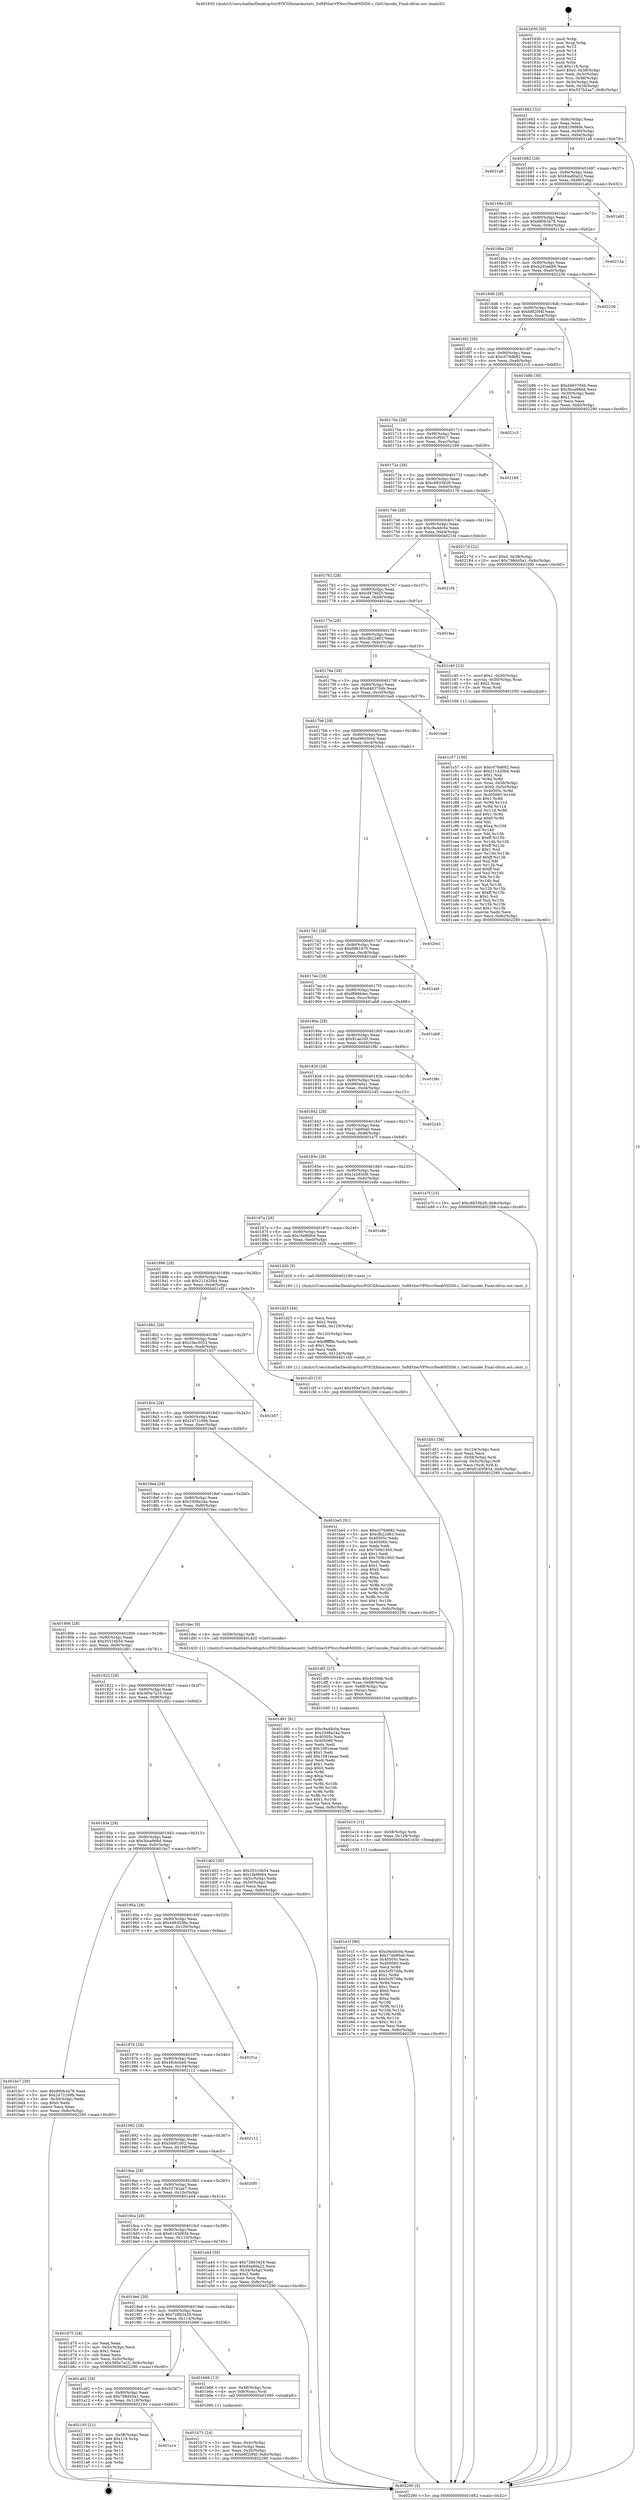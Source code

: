 digraph "0x401630" {
  label = "0x401630 (/mnt/c/Users/mathe/Desktop/tcc/POCII/binaries/extr_SoftEtherVPNsrcNeo6NDIS6.c_GetUnicode_Final-ollvm.out::main(0))"
  labelloc = "t"
  node[shape=record]

  Entry [label="",width=0.3,height=0.3,shape=circle,fillcolor=black,style=filled]
  "0x401662" [label="{
     0x401662 [32]\l
     | [instrs]\l
     &nbsp;&nbsp;0x401662 \<+6\>: mov -0x8c(%rbp),%eax\l
     &nbsp;&nbsp;0x401668 \<+2\>: mov %eax,%ecx\l
     &nbsp;&nbsp;0x40166a \<+6\>: sub $0x81099bfe,%ecx\l
     &nbsp;&nbsp;0x401670 \<+6\>: mov %eax,-0x90(%rbp)\l
     &nbsp;&nbsp;0x401676 \<+6\>: mov %ecx,-0x94(%rbp)\l
     &nbsp;&nbsp;0x40167c \<+6\>: je 00000000004021a8 \<main+0xb78\>\l
  }"]
  "0x4021a8" [label="{
     0x4021a8\l
  }", style=dashed]
  "0x401682" [label="{
     0x401682 [28]\l
     | [instrs]\l
     &nbsp;&nbsp;0x401682 \<+5\>: jmp 0000000000401687 \<main+0x57\>\l
     &nbsp;&nbsp;0x401687 \<+6\>: mov -0x90(%rbp),%eax\l
     &nbsp;&nbsp;0x40168d \<+5\>: sub $0x84a80a22,%eax\l
     &nbsp;&nbsp;0x401692 \<+6\>: mov %eax,-0x98(%rbp)\l
     &nbsp;&nbsp;0x401698 \<+6\>: je 0000000000401a62 \<main+0x432\>\l
  }"]
  Exit [label="",width=0.3,height=0.3,shape=circle,fillcolor=black,style=filled,peripheries=2]
  "0x401a62" [label="{
     0x401a62\l
  }", style=dashed]
  "0x40169e" [label="{
     0x40169e [28]\l
     | [instrs]\l
     &nbsp;&nbsp;0x40169e \<+5\>: jmp 00000000004016a3 \<main+0x73\>\l
     &nbsp;&nbsp;0x4016a3 \<+6\>: mov -0x90(%rbp),%eax\l
     &nbsp;&nbsp;0x4016a9 \<+5\>: sub $0x880b3a78,%eax\l
     &nbsp;&nbsp;0x4016ae \<+6\>: mov %eax,-0x9c(%rbp)\l
     &nbsp;&nbsp;0x4016b4 \<+6\>: je 000000000040215a \<main+0xb2a\>\l
  }"]
  "0x401a1e" [label="{
     0x401a1e\l
  }", style=dashed]
  "0x40215a" [label="{
     0x40215a\l
  }", style=dashed]
  "0x4016ba" [label="{
     0x4016ba [28]\l
     | [instrs]\l
     &nbsp;&nbsp;0x4016ba \<+5\>: jmp 00000000004016bf \<main+0x8f\>\l
     &nbsp;&nbsp;0x4016bf \<+6\>: mov -0x90(%rbp),%eax\l
     &nbsp;&nbsp;0x4016c5 \<+5\>: sub $0xb2d3ab89,%eax\l
     &nbsp;&nbsp;0x4016ca \<+6\>: mov %eax,-0xa0(%rbp)\l
     &nbsp;&nbsp;0x4016d0 \<+6\>: je 0000000000402236 \<main+0xc06\>\l
  }"]
  "0x402193" [label="{
     0x402193 [21]\l
     | [instrs]\l
     &nbsp;&nbsp;0x402193 \<+3\>: mov -0x38(%rbp),%eax\l
     &nbsp;&nbsp;0x402196 \<+7\>: add $0x118,%rsp\l
     &nbsp;&nbsp;0x40219d \<+1\>: pop %rbx\l
     &nbsp;&nbsp;0x40219e \<+2\>: pop %r12\l
     &nbsp;&nbsp;0x4021a0 \<+2\>: pop %r13\l
     &nbsp;&nbsp;0x4021a2 \<+2\>: pop %r14\l
     &nbsp;&nbsp;0x4021a4 \<+2\>: pop %r15\l
     &nbsp;&nbsp;0x4021a6 \<+1\>: pop %rbp\l
     &nbsp;&nbsp;0x4021a7 \<+1\>: ret\l
  }"]
  "0x402236" [label="{
     0x402236\l
  }", style=dashed]
  "0x4016d6" [label="{
     0x4016d6 [28]\l
     | [instrs]\l
     &nbsp;&nbsp;0x4016d6 \<+5\>: jmp 00000000004016db \<main+0xab\>\l
     &nbsp;&nbsp;0x4016db \<+6\>: mov -0x90(%rbp),%eax\l
     &nbsp;&nbsp;0x4016e1 \<+5\>: sub $0xb8f20f4f,%eax\l
     &nbsp;&nbsp;0x4016e6 \<+6\>: mov %eax,-0xa4(%rbp)\l
     &nbsp;&nbsp;0x4016ec \<+6\>: je 0000000000401b8b \<main+0x55b\>\l
  }"]
  "0x401e1f" [label="{
     0x401e1f [96]\l
     | [instrs]\l
     &nbsp;&nbsp;0x401e1f \<+5\>: mov $0xc9a4dc0a,%eax\l
     &nbsp;&nbsp;0x401e24 \<+5\>: mov $0x17eb95a0,%esi\l
     &nbsp;&nbsp;0x401e29 \<+7\>: mov 0x40505c,%ecx\l
     &nbsp;&nbsp;0x401e30 \<+7\>: mov 0x405060,%edx\l
     &nbsp;&nbsp;0x401e37 \<+3\>: mov %ecx,%r8d\l
     &nbsp;&nbsp;0x401e3a \<+7\>: add $0x5cf57d9a,%r8d\l
     &nbsp;&nbsp;0x401e41 \<+4\>: sub $0x1,%r8d\l
     &nbsp;&nbsp;0x401e45 \<+7\>: sub $0x5cf57d9a,%r8d\l
     &nbsp;&nbsp;0x401e4c \<+4\>: imul %r8d,%ecx\l
     &nbsp;&nbsp;0x401e50 \<+3\>: and $0x1,%ecx\l
     &nbsp;&nbsp;0x401e53 \<+3\>: cmp $0x0,%ecx\l
     &nbsp;&nbsp;0x401e56 \<+4\>: sete %r9b\l
     &nbsp;&nbsp;0x401e5a \<+3\>: cmp $0xa,%edx\l
     &nbsp;&nbsp;0x401e5d \<+4\>: setl %r10b\l
     &nbsp;&nbsp;0x401e61 \<+3\>: mov %r9b,%r11b\l
     &nbsp;&nbsp;0x401e64 \<+3\>: and %r10b,%r11b\l
     &nbsp;&nbsp;0x401e67 \<+3\>: xor %r10b,%r9b\l
     &nbsp;&nbsp;0x401e6a \<+3\>: or %r9b,%r11b\l
     &nbsp;&nbsp;0x401e6d \<+4\>: test $0x1,%r11b\l
     &nbsp;&nbsp;0x401e71 \<+3\>: cmovne %esi,%eax\l
     &nbsp;&nbsp;0x401e74 \<+6\>: mov %eax,-0x8c(%rbp)\l
     &nbsp;&nbsp;0x401e7a \<+5\>: jmp 0000000000402290 \<main+0xc60\>\l
  }"]
  "0x401b8b" [label="{
     0x401b8b [30]\l
     | [instrs]\l
     &nbsp;&nbsp;0x401b8b \<+5\>: mov $0xd463704b,%eax\l
     &nbsp;&nbsp;0x401b90 \<+5\>: mov $0x3bca866d,%ecx\l
     &nbsp;&nbsp;0x401b95 \<+3\>: mov -0x30(%rbp),%edx\l
     &nbsp;&nbsp;0x401b98 \<+3\>: cmp $0x1,%edx\l
     &nbsp;&nbsp;0x401b9b \<+3\>: cmovl %ecx,%eax\l
     &nbsp;&nbsp;0x401b9e \<+6\>: mov %eax,-0x8c(%rbp)\l
     &nbsp;&nbsp;0x401ba4 \<+5\>: jmp 0000000000402290 \<main+0xc60\>\l
  }"]
  "0x4016f2" [label="{
     0x4016f2 [28]\l
     | [instrs]\l
     &nbsp;&nbsp;0x4016f2 \<+5\>: jmp 00000000004016f7 \<main+0xc7\>\l
     &nbsp;&nbsp;0x4016f7 \<+6\>: mov -0x90(%rbp),%eax\l
     &nbsp;&nbsp;0x4016fd \<+5\>: sub $0xc076d682,%eax\l
     &nbsp;&nbsp;0x401702 \<+6\>: mov %eax,-0xa8(%rbp)\l
     &nbsp;&nbsp;0x401708 \<+6\>: je 00000000004021c3 \<main+0xb93\>\l
  }"]
  "0x401e10" [label="{
     0x401e10 [15]\l
     | [instrs]\l
     &nbsp;&nbsp;0x401e10 \<+4\>: mov -0x58(%rbp),%rdi\l
     &nbsp;&nbsp;0x401e14 \<+6\>: mov %eax,-0x128(%rbp)\l
     &nbsp;&nbsp;0x401e1a \<+5\>: call 0000000000401030 \<free@plt\>\l
     | [calls]\l
     &nbsp;&nbsp;0x401030 \{1\} (unknown)\l
  }"]
  "0x4021c3" [label="{
     0x4021c3\l
  }", style=dashed]
  "0x40170e" [label="{
     0x40170e [28]\l
     | [instrs]\l
     &nbsp;&nbsp;0x40170e \<+5\>: jmp 0000000000401713 \<main+0xe3\>\l
     &nbsp;&nbsp;0x401713 \<+6\>: mov -0x90(%rbp),%eax\l
     &nbsp;&nbsp;0x401719 \<+5\>: sub $0xc5cf5917,%eax\l
     &nbsp;&nbsp;0x40171e \<+6\>: mov %eax,-0xac(%rbp)\l
     &nbsp;&nbsp;0x401724 \<+6\>: je 0000000000402169 \<main+0xb39\>\l
  }"]
  "0x401df5" [label="{
     0x401df5 [27]\l
     | [instrs]\l
     &nbsp;&nbsp;0x401df5 \<+10\>: movabs $0x4030d6,%rdi\l
     &nbsp;&nbsp;0x401dff \<+4\>: mov %rax,-0x68(%rbp)\l
     &nbsp;&nbsp;0x401e03 \<+4\>: mov -0x68(%rbp),%rax\l
     &nbsp;&nbsp;0x401e07 \<+2\>: mov (%rax),%esi\l
     &nbsp;&nbsp;0x401e09 \<+2\>: mov $0x0,%al\l
     &nbsp;&nbsp;0x401e0b \<+5\>: call 0000000000401040 \<printf@plt\>\l
     | [calls]\l
     &nbsp;&nbsp;0x401040 \{1\} (unknown)\l
  }"]
  "0x402169" [label="{
     0x402169\l
  }", style=dashed]
  "0x40172a" [label="{
     0x40172a [28]\l
     | [instrs]\l
     &nbsp;&nbsp;0x40172a \<+5\>: jmp 000000000040172f \<main+0xff\>\l
     &nbsp;&nbsp;0x40172f \<+6\>: mov -0x90(%rbp),%eax\l
     &nbsp;&nbsp;0x401735 \<+5\>: sub $0xc6833b29,%eax\l
     &nbsp;&nbsp;0x40173a \<+6\>: mov %eax,-0xb0(%rbp)\l
     &nbsp;&nbsp;0x401740 \<+6\>: je 000000000040217d \<main+0xb4d\>\l
  }"]
  "0x401d51" [label="{
     0x401d51 [36]\l
     | [instrs]\l
     &nbsp;&nbsp;0x401d51 \<+6\>: mov -0x124(%rbp),%ecx\l
     &nbsp;&nbsp;0x401d57 \<+3\>: imul %eax,%ecx\l
     &nbsp;&nbsp;0x401d5a \<+4\>: mov -0x58(%rbp),%rdi\l
     &nbsp;&nbsp;0x401d5e \<+4\>: movslq -0x5c(%rbp),%r8\l
     &nbsp;&nbsp;0x401d62 \<+4\>: mov %ecx,(%rdi,%r8,4)\l
     &nbsp;&nbsp;0x401d66 \<+10\>: movl $0x61d30834,-0x8c(%rbp)\l
     &nbsp;&nbsp;0x401d70 \<+5\>: jmp 0000000000402290 \<main+0xc60\>\l
  }"]
  "0x40217d" [label="{
     0x40217d [22]\l
     | [instrs]\l
     &nbsp;&nbsp;0x40217d \<+7\>: movl $0x0,-0x38(%rbp)\l
     &nbsp;&nbsp;0x402184 \<+10\>: movl $0x798d45a1,-0x8c(%rbp)\l
     &nbsp;&nbsp;0x40218e \<+5\>: jmp 0000000000402290 \<main+0xc60\>\l
  }"]
  "0x401746" [label="{
     0x401746 [28]\l
     | [instrs]\l
     &nbsp;&nbsp;0x401746 \<+5\>: jmp 000000000040174b \<main+0x11b\>\l
     &nbsp;&nbsp;0x40174b \<+6\>: mov -0x90(%rbp),%eax\l
     &nbsp;&nbsp;0x401751 \<+5\>: sub $0xc9a4dc0a,%eax\l
     &nbsp;&nbsp;0x401756 \<+6\>: mov %eax,-0xb4(%rbp)\l
     &nbsp;&nbsp;0x40175c \<+6\>: je 00000000004021f4 \<main+0xbc4\>\l
  }"]
  "0x401d25" [label="{
     0x401d25 [44]\l
     | [instrs]\l
     &nbsp;&nbsp;0x401d25 \<+2\>: xor %ecx,%ecx\l
     &nbsp;&nbsp;0x401d27 \<+5\>: mov $0x2,%edx\l
     &nbsp;&nbsp;0x401d2c \<+6\>: mov %edx,-0x120(%rbp)\l
     &nbsp;&nbsp;0x401d32 \<+1\>: cltd\l
     &nbsp;&nbsp;0x401d33 \<+6\>: mov -0x120(%rbp),%esi\l
     &nbsp;&nbsp;0x401d39 \<+2\>: idiv %esi\l
     &nbsp;&nbsp;0x401d3b \<+6\>: imul $0xfffffffe,%edx,%edx\l
     &nbsp;&nbsp;0x401d41 \<+3\>: sub $0x1,%ecx\l
     &nbsp;&nbsp;0x401d44 \<+2\>: sub %ecx,%edx\l
     &nbsp;&nbsp;0x401d46 \<+6\>: mov %edx,-0x124(%rbp)\l
     &nbsp;&nbsp;0x401d4c \<+5\>: call 0000000000401160 \<next_i\>\l
     | [calls]\l
     &nbsp;&nbsp;0x401160 \{1\} (/mnt/c/Users/mathe/Desktop/tcc/POCII/binaries/extr_SoftEtherVPNsrcNeo6NDIS6.c_GetUnicode_Final-ollvm.out::next_i)\l
  }"]
  "0x4021f4" [label="{
     0x4021f4\l
  }", style=dashed]
  "0x401762" [label="{
     0x401762 [28]\l
     | [instrs]\l
     &nbsp;&nbsp;0x401762 \<+5\>: jmp 0000000000401767 \<main+0x137\>\l
     &nbsp;&nbsp;0x401767 \<+6\>: mov -0x90(%rbp),%eax\l
     &nbsp;&nbsp;0x40176d \<+5\>: sub $0xcf479d25,%eax\l
     &nbsp;&nbsp;0x401772 \<+6\>: mov %eax,-0xb8(%rbp)\l
     &nbsp;&nbsp;0x401778 \<+6\>: je 0000000000401faa \<main+0x97a\>\l
  }"]
  "0x401c57" [label="{
     0x401c57 [156]\l
     | [instrs]\l
     &nbsp;&nbsp;0x401c57 \<+5\>: mov $0xc076d682,%ecx\l
     &nbsp;&nbsp;0x401c5c \<+5\>: mov $0x211420b4,%edx\l
     &nbsp;&nbsp;0x401c61 \<+3\>: mov $0x1,%sil\l
     &nbsp;&nbsp;0x401c64 \<+3\>: xor %r8d,%r8d\l
     &nbsp;&nbsp;0x401c67 \<+4\>: mov %rax,-0x58(%rbp)\l
     &nbsp;&nbsp;0x401c6b \<+7\>: movl $0x0,-0x5c(%rbp)\l
     &nbsp;&nbsp;0x401c72 \<+8\>: mov 0x40505c,%r9d\l
     &nbsp;&nbsp;0x401c7a \<+8\>: mov 0x405060,%r10d\l
     &nbsp;&nbsp;0x401c82 \<+4\>: sub $0x1,%r8d\l
     &nbsp;&nbsp;0x401c86 \<+3\>: mov %r9d,%r11d\l
     &nbsp;&nbsp;0x401c89 \<+3\>: add %r8d,%r11d\l
     &nbsp;&nbsp;0x401c8c \<+4\>: imul %r11d,%r9d\l
     &nbsp;&nbsp;0x401c90 \<+4\>: and $0x1,%r9d\l
     &nbsp;&nbsp;0x401c94 \<+4\>: cmp $0x0,%r9d\l
     &nbsp;&nbsp;0x401c98 \<+3\>: sete %bl\l
     &nbsp;&nbsp;0x401c9b \<+4\>: cmp $0xa,%r10d\l
     &nbsp;&nbsp;0x401c9f \<+4\>: setl %r14b\l
     &nbsp;&nbsp;0x401ca3 \<+3\>: mov %bl,%r15b\l
     &nbsp;&nbsp;0x401ca6 \<+4\>: xor $0xff,%r15b\l
     &nbsp;&nbsp;0x401caa \<+3\>: mov %r14b,%r12b\l
     &nbsp;&nbsp;0x401cad \<+4\>: xor $0xff,%r12b\l
     &nbsp;&nbsp;0x401cb1 \<+4\>: xor $0x1,%sil\l
     &nbsp;&nbsp;0x401cb5 \<+3\>: mov %r15b,%r13b\l
     &nbsp;&nbsp;0x401cb8 \<+4\>: and $0xff,%r13b\l
     &nbsp;&nbsp;0x401cbc \<+3\>: and %sil,%bl\l
     &nbsp;&nbsp;0x401cbf \<+3\>: mov %r12b,%al\l
     &nbsp;&nbsp;0x401cc2 \<+2\>: and $0xff,%al\l
     &nbsp;&nbsp;0x401cc4 \<+3\>: and %sil,%r14b\l
     &nbsp;&nbsp;0x401cc7 \<+3\>: or %bl,%r13b\l
     &nbsp;&nbsp;0x401cca \<+3\>: or %r14b,%al\l
     &nbsp;&nbsp;0x401ccd \<+3\>: xor %al,%r13b\l
     &nbsp;&nbsp;0x401cd0 \<+3\>: or %r12b,%r15b\l
     &nbsp;&nbsp;0x401cd3 \<+4\>: xor $0xff,%r15b\l
     &nbsp;&nbsp;0x401cd7 \<+4\>: or $0x1,%sil\l
     &nbsp;&nbsp;0x401cdb \<+3\>: and %sil,%r15b\l
     &nbsp;&nbsp;0x401cde \<+3\>: or %r15b,%r13b\l
     &nbsp;&nbsp;0x401ce1 \<+4\>: test $0x1,%r13b\l
     &nbsp;&nbsp;0x401ce5 \<+3\>: cmovne %edx,%ecx\l
     &nbsp;&nbsp;0x401ce8 \<+6\>: mov %ecx,-0x8c(%rbp)\l
     &nbsp;&nbsp;0x401cee \<+5\>: jmp 0000000000402290 \<main+0xc60\>\l
  }"]
  "0x401faa" [label="{
     0x401faa\l
  }", style=dashed]
  "0x40177e" [label="{
     0x40177e [28]\l
     | [instrs]\l
     &nbsp;&nbsp;0x40177e \<+5\>: jmp 0000000000401783 \<main+0x153\>\l
     &nbsp;&nbsp;0x401783 \<+6\>: mov -0x90(%rbp),%eax\l
     &nbsp;&nbsp;0x401789 \<+5\>: sub $0xcfb22d63,%eax\l
     &nbsp;&nbsp;0x40178e \<+6\>: mov %eax,-0xbc(%rbp)\l
     &nbsp;&nbsp;0x401794 \<+6\>: je 0000000000401c40 \<main+0x610\>\l
  }"]
  "0x401b73" [label="{
     0x401b73 [24]\l
     | [instrs]\l
     &nbsp;&nbsp;0x401b73 \<+3\>: mov %eax,-0x4c(%rbp)\l
     &nbsp;&nbsp;0x401b76 \<+3\>: mov -0x4c(%rbp),%eax\l
     &nbsp;&nbsp;0x401b79 \<+3\>: mov %eax,-0x30(%rbp)\l
     &nbsp;&nbsp;0x401b7c \<+10\>: movl $0xb8f20f4f,-0x8c(%rbp)\l
     &nbsp;&nbsp;0x401b86 \<+5\>: jmp 0000000000402290 \<main+0xc60\>\l
  }"]
  "0x401c40" [label="{
     0x401c40 [23]\l
     | [instrs]\l
     &nbsp;&nbsp;0x401c40 \<+7\>: movl $0x1,-0x50(%rbp)\l
     &nbsp;&nbsp;0x401c47 \<+4\>: movslq -0x50(%rbp),%rax\l
     &nbsp;&nbsp;0x401c4b \<+4\>: shl $0x2,%rax\l
     &nbsp;&nbsp;0x401c4f \<+3\>: mov %rax,%rdi\l
     &nbsp;&nbsp;0x401c52 \<+5\>: call 0000000000401050 \<malloc@plt\>\l
     | [calls]\l
     &nbsp;&nbsp;0x401050 \{1\} (unknown)\l
  }"]
  "0x40179a" [label="{
     0x40179a [28]\l
     | [instrs]\l
     &nbsp;&nbsp;0x40179a \<+5\>: jmp 000000000040179f \<main+0x16f\>\l
     &nbsp;&nbsp;0x40179f \<+6\>: mov -0x90(%rbp),%eax\l
     &nbsp;&nbsp;0x4017a5 \<+5\>: sub $0xd463704b,%eax\l
     &nbsp;&nbsp;0x4017aa \<+6\>: mov %eax,-0xc0(%rbp)\l
     &nbsp;&nbsp;0x4017b0 \<+6\>: je 0000000000401ba9 \<main+0x579\>\l
  }"]
  "0x401a02" [label="{
     0x401a02 [28]\l
     | [instrs]\l
     &nbsp;&nbsp;0x401a02 \<+5\>: jmp 0000000000401a07 \<main+0x3d7\>\l
     &nbsp;&nbsp;0x401a07 \<+6\>: mov -0x90(%rbp),%eax\l
     &nbsp;&nbsp;0x401a0d \<+5\>: sub $0x798d45a1,%eax\l
     &nbsp;&nbsp;0x401a12 \<+6\>: mov %eax,-0x118(%rbp)\l
     &nbsp;&nbsp;0x401a18 \<+6\>: je 0000000000402193 \<main+0xb63\>\l
  }"]
  "0x401ba9" [label="{
     0x401ba9\l
  }", style=dashed]
  "0x4017b6" [label="{
     0x4017b6 [28]\l
     | [instrs]\l
     &nbsp;&nbsp;0x4017b6 \<+5\>: jmp 00000000004017bb \<main+0x18b\>\l
     &nbsp;&nbsp;0x4017bb \<+6\>: mov -0x90(%rbp),%eax\l
     &nbsp;&nbsp;0x4017c1 \<+5\>: sub $0xe96d30c6,%eax\l
     &nbsp;&nbsp;0x4017c6 \<+6\>: mov %eax,-0xc4(%rbp)\l
     &nbsp;&nbsp;0x4017cc \<+6\>: je 00000000004020e1 \<main+0xab1\>\l
  }"]
  "0x401b66" [label="{
     0x401b66 [13]\l
     | [instrs]\l
     &nbsp;&nbsp;0x401b66 \<+4\>: mov -0x48(%rbp),%rax\l
     &nbsp;&nbsp;0x401b6a \<+4\>: mov 0x8(%rax),%rdi\l
     &nbsp;&nbsp;0x401b6e \<+5\>: call 0000000000401060 \<atoi@plt\>\l
     | [calls]\l
     &nbsp;&nbsp;0x401060 \{1\} (unknown)\l
  }"]
  "0x4020e1" [label="{
     0x4020e1\l
  }", style=dashed]
  "0x4017d2" [label="{
     0x4017d2 [28]\l
     | [instrs]\l
     &nbsp;&nbsp;0x4017d2 \<+5\>: jmp 00000000004017d7 \<main+0x1a7\>\l
     &nbsp;&nbsp;0x4017d7 \<+6\>: mov -0x90(%rbp),%eax\l
     &nbsp;&nbsp;0x4017dd \<+5\>: sub $0xf0f61870,%eax\l
     &nbsp;&nbsp;0x4017e2 \<+6\>: mov %eax,-0xc8(%rbp)\l
     &nbsp;&nbsp;0x4017e8 \<+6\>: je 0000000000401ebf \<main+0x88f\>\l
  }"]
  "0x4019e6" [label="{
     0x4019e6 [28]\l
     | [instrs]\l
     &nbsp;&nbsp;0x4019e6 \<+5\>: jmp 00000000004019eb \<main+0x3bb\>\l
     &nbsp;&nbsp;0x4019eb \<+6\>: mov -0x90(%rbp),%eax\l
     &nbsp;&nbsp;0x4019f1 \<+5\>: sub $0x72863429,%eax\l
     &nbsp;&nbsp;0x4019f6 \<+6\>: mov %eax,-0x114(%rbp)\l
     &nbsp;&nbsp;0x4019fc \<+6\>: je 0000000000401b66 \<main+0x536\>\l
  }"]
  "0x401ebf" [label="{
     0x401ebf\l
  }", style=dashed]
  "0x4017ee" [label="{
     0x4017ee [28]\l
     | [instrs]\l
     &nbsp;&nbsp;0x4017ee \<+5\>: jmp 00000000004017f3 \<main+0x1c3\>\l
     &nbsp;&nbsp;0x4017f3 \<+6\>: mov -0x90(%rbp),%eax\l
     &nbsp;&nbsp;0x4017f9 \<+5\>: sub $0xf8986dec,%eax\l
     &nbsp;&nbsp;0x4017fe \<+6\>: mov %eax,-0xcc(%rbp)\l
     &nbsp;&nbsp;0x401804 \<+6\>: je 0000000000401ab8 \<main+0x488\>\l
  }"]
  "0x401d75" [label="{
     0x401d75 [28]\l
     | [instrs]\l
     &nbsp;&nbsp;0x401d75 \<+2\>: xor %eax,%eax\l
     &nbsp;&nbsp;0x401d77 \<+3\>: mov -0x5c(%rbp),%ecx\l
     &nbsp;&nbsp;0x401d7a \<+3\>: sub $0x1,%eax\l
     &nbsp;&nbsp;0x401d7d \<+2\>: sub %eax,%ecx\l
     &nbsp;&nbsp;0x401d7f \<+3\>: mov %ecx,-0x5c(%rbp)\l
     &nbsp;&nbsp;0x401d82 \<+10\>: movl $0x395e7a10,-0x8c(%rbp)\l
     &nbsp;&nbsp;0x401d8c \<+5\>: jmp 0000000000402290 \<main+0xc60\>\l
  }"]
  "0x401ab8" [label="{
     0x401ab8\l
  }", style=dashed]
  "0x40180a" [label="{
     0x40180a [28]\l
     | [instrs]\l
     &nbsp;&nbsp;0x40180a \<+5\>: jmp 000000000040180f \<main+0x1df\>\l
     &nbsp;&nbsp;0x40180f \<+6\>: mov -0x90(%rbp),%eax\l
     &nbsp;&nbsp;0x401815 \<+5\>: sub $0x91ae205,%eax\l
     &nbsp;&nbsp;0x40181a \<+6\>: mov %eax,-0xd0(%rbp)\l
     &nbsp;&nbsp;0x401820 \<+6\>: je 0000000000401f8c \<main+0x95c\>\l
  }"]
  "0x401630" [label="{
     0x401630 [50]\l
     | [instrs]\l
     &nbsp;&nbsp;0x401630 \<+1\>: push %rbp\l
     &nbsp;&nbsp;0x401631 \<+3\>: mov %rsp,%rbp\l
     &nbsp;&nbsp;0x401634 \<+2\>: push %r15\l
     &nbsp;&nbsp;0x401636 \<+2\>: push %r14\l
     &nbsp;&nbsp;0x401638 \<+2\>: push %r13\l
     &nbsp;&nbsp;0x40163a \<+2\>: push %r12\l
     &nbsp;&nbsp;0x40163c \<+1\>: push %rbx\l
     &nbsp;&nbsp;0x40163d \<+7\>: sub $0x118,%rsp\l
     &nbsp;&nbsp;0x401644 \<+7\>: movl $0x0,-0x38(%rbp)\l
     &nbsp;&nbsp;0x40164b \<+3\>: mov %edi,-0x3c(%rbp)\l
     &nbsp;&nbsp;0x40164e \<+4\>: mov %rsi,-0x48(%rbp)\l
     &nbsp;&nbsp;0x401652 \<+3\>: mov -0x3c(%rbp),%edi\l
     &nbsp;&nbsp;0x401655 \<+3\>: mov %edi,-0x34(%rbp)\l
     &nbsp;&nbsp;0x401658 \<+10\>: movl $0x557b2aa7,-0x8c(%rbp)\l
  }"]
  "0x401f8c" [label="{
     0x401f8c\l
  }", style=dashed]
  "0x401826" [label="{
     0x401826 [28]\l
     | [instrs]\l
     &nbsp;&nbsp;0x401826 \<+5\>: jmp 000000000040182b \<main+0x1fb\>\l
     &nbsp;&nbsp;0x40182b \<+6\>: mov -0x90(%rbp),%eax\l
     &nbsp;&nbsp;0x401831 \<+5\>: sub $0x9804da1,%eax\l
     &nbsp;&nbsp;0x401836 \<+6\>: mov %eax,-0xd4(%rbp)\l
     &nbsp;&nbsp;0x40183c \<+6\>: je 0000000000402245 \<main+0xc15\>\l
  }"]
  "0x402290" [label="{
     0x402290 [5]\l
     | [instrs]\l
     &nbsp;&nbsp;0x402290 \<+5\>: jmp 0000000000401662 \<main+0x32\>\l
  }"]
  "0x402245" [label="{
     0x402245\l
  }", style=dashed]
  "0x401842" [label="{
     0x401842 [28]\l
     | [instrs]\l
     &nbsp;&nbsp;0x401842 \<+5\>: jmp 0000000000401847 \<main+0x217\>\l
     &nbsp;&nbsp;0x401847 \<+6\>: mov -0x90(%rbp),%eax\l
     &nbsp;&nbsp;0x40184d \<+5\>: sub $0x17eb95a0,%eax\l
     &nbsp;&nbsp;0x401852 \<+6\>: mov %eax,-0xd8(%rbp)\l
     &nbsp;&nbsp;0x401858 \<+6\>: je 0000000000401e7f \<main+0x84f\>\l
  }"]
  "0x4019ca" [label="{
     0x4019ca [28]\l
     | [instrs]\l
     &nbsp;&nbsp;0x4019ca \<+5\>: jmp 00000000004019cf \<main+0x39f\>\l
     &nbsp;&nbsp;0x4019cf \<+6\>: mov -0x90(%rbp),%eax\l
     &nbsp;&nbsp;0x4019d5 \<+5\>: sub $0x61d30834,%eax\l
     &nbsp;&nbsp;0x4019da \<+6\>: mov %eax,-0x110(%rbp)\l
     &nbsp;&nbsp;0x4019e0 \<+6\>: je 0000000000401d75 \<main+0x745\>\l
  }"]
  "0x401e7f" [label="{
     0x401e7f [15]\l
     | [instrs]\l
     &nbsp;&nbsp;0x401e7f \<+10\>: movl $0xc6833b29,-0x8c(%rbp)\l
     &nbsp;&nbsp;0x401e89 \<+5\>: jmp 0000000000402290 \<main+0xc60\>\l
  }"]
  "0x40185e" [label="{
     0x40185e [28]\l
     | [instrs]\l
     &nbsp;&nbsp;0x40185e \<+5\>: jmp 0000000000401863 \<main+0x233\>\l
     &nbsp;&nbsp;0x401863 \<+6\>: mov -0x90(%rbp),%eax\l
     &nbsp;&nbsp;0x401869 \<+5\>: sub $0x1e283cf9,%eax\l
     &nbsp;&nbsp;0x40186e \<+6\>: mov %eax,-0xdc(%rbp)\l
     &nbsp;&nbsp;0x401874 \<+6\>: je 0000000000401e8e \<main+0x85e\>\l
  }"]
  "0x401a44" [label="{
     0x401a44 [30]\l
     | [instrs]\l
     &nbsp;&nbsp;0x401a44 \<+5\>: mov $0x72863429,%eax\l
     &nbsp;&nbsp;0x401a49 \<+5\>: mov $0x84a80a22,%ecx\l
     &nbsp;&nbsp;0x401a4e \<+3\>: mov -0x34(%rbp),%edx\l
     &nbsp;&nbsp;0x401a51 \<+3\>: cmp $0x2,%edx\l
     &nbsp;&nbsp;0x401a54 \<+3\>: cmovne %ecx,%eax\l
     &nbsp;&nbsp;0x401a57 \<+6\>: mov %eax,-0x8c(%rbp)\l
     &nbsp;&nbsp;0x401a5d \<+5\>: jmp 0000000000402290 \<main+0xc60\>\l
  }"]
  "0x401e8e" [label="{
     0x401e8e\l
  }", style=dashed]
  "0x40187a" [label="{
     0x40187a [28]\l
     | [instrs]\l
     &nbsp;&nbsp;0x40187a \<+5\>: jmp 000000000040187f \<main+0x24f\>\l
     &nbsp;&nbsp;0x40187f \<+6\>: mov -0x90(%rbp),%eax\l
     &nbsp;&nbsp;0x401885 \<+5\>: sub $0x1fa9fd64,%eax\l
     &nbsp;&nbsp;0x40188a \<+6\>: mov %eax,-0xe0(%rbp)\l
     &nbsp;&nbsp;0x401890 \<+6\>: je 0000000000401d20 \<main+0x6f0\>\l
  }"]
  "0x4019ae" [label="{
     0x4019ae [28]\l
     | [instrs]\l
     &nbsp;&nbsp;0x4019ae \<+5\>: jmp 00000000004019b3 \<main+0x383\>\l
     &nbsp;&nbsp;0x4019b3 \<+6\>: mov -0x90(%rbp),%eax\l
     &nbsp;&nbsp;0x4019b9 \<+5\>: sub $0x557b2aa7,%eax\l
     &nbsp;&nbsp;0x4019be \<+6\>: mov %eax,-0x10c(%rbp)\l
     &nbsp;&nbsp;0x4019c4 \<+6\>: je 0000000000401a44 \<main+0x414\>\l
  }"]
  "0x401d20" [label="{
     0x401d20 [5]\l
     | [instrs]\l
     &nbsp;&nbsp;0x401d20 \<+5\>: call 0000000000401160 \<next_i\>\l
     | [calls]\l
     &nbsp;&nbsp;0x401160 \{1\} (/mnt/c/Users/mathe/Desktop/tcc/POCII/binaries/extr_SoftEtherVPNsrcNeo6NDIS6.c_GetUnicode_Final-ollvm.out::next_i)\l
  }"]
  "0x401896" [label="{
     0x401896 [28]\l
     | [instrs]\l
     &nbsp;&nbsp;0x401896 \<+5\>: jmp 000000000040189b \<main+0x26b\>\l
     &nbsp;&nbsp;0x40189b \<+6\>: mov -0x90(%rbp),%eax\l
     &nbsp;&nbsp;0x4018a1 \<+5\>: sub $0x211420b4,%eax\l
     &nbsp;&nbsp;0x4018a6 \<+6\>: mov %eax,-0xe4(%rbp)\l
     &nbsp;&nbsp;0x4018ac \<+6\>: je 0000000000401cf3 \<main+0x6c3\>\l
  }"]
  "0x4020f0" [label="{
     0x4020f0\l
  }", style=dashed]
  "0x401cf3" [label="{
     0x401cf3 [15]\l
     | [instrs]\l
     &nbsp;&nbsp;0x401cf3 \<+10\>: movl $0x395e7a10,-0x8c(%rbp)\l
     &nbsp;&nbsp;0x401cfd \<+5\>: jmp 0000000000402290 \<main+0xc60\>\l
  }"]
  "0x4018b2" [label="{
     0x4018b2 [28]\l
     | [instrs]\l
     &nbsp;&nbsp;0x4018b2 \<+5\>: jmp 00000000004018b7 \<main+0x287\>\l
     &nbsp;&nbsp;0x4018b7 \<+6\>: mov -0x90(%rbp),%eax\l
     &nbsp;&nbsp;0x4018bd \<+5\>: sub $0x23ec5033,%eax\l
     &nbsp;&nbsp;0x4018c2 \<+6\>: mov %eax,-0xe8(%rbp)\l
     &nbsp;&nbsp;0x4018c8 \<+6\>: je 0000000000401b57 \<main+0x527\>\l
  }"]
  "0x401992" [label="{
     0x401992 [28]\l
     | [instrs]\l
     &nbsp;&nbsp;0x401992 \<+5\>: jmp 0000000000401997 \<main+0x367\>\l
     &nbsp;&nbsp;0x401997 \<+6\>: mov -0x90(%rbp),%eax\l
     &nbsp;&nbsp;0x40199d \<+5\>: sub $0x540f1002,%eax\l
     &nbsp;&nbsp;0x4019a2 \<+6\>: mov %eax,-0x108(%rbp)\l
     &nbsp;&nbsp;0x4019a8 \<+6\>: je 00000000004020f0 \<main+0xac0\>\l
  }"]
  "0x401b57" [label="{
     0x401b57\l
  }", style=dashed]
  "0x4018ce" [label="{
     0x4018ce [28]\l
     | [instrs]\l
     &nbsp;&nbsp;0x4018ce \<+5\>: jmp 00000000004018d3 \<main+0x2a3\>\l
     &nbsp;&nbsp;0x4018d3 \<+6\>: mov -0x90(%rbp),%eax\l
     &nbsp;&nbsp;0x4018d9 \<+5\>: sub $0x2472169b,%eax\l
     &nbsp;&nbsp;0x4018de \<+6\>: mov %eax,-0xec(%rbp)\l
     &nbsp;&nbsp;0x4018e4 \<+6\>: je 0000000000401be5 \<main+0x5b5\>\l
  }"]
  "0x402112" [label="{
     0x402112\l
  }", style=dashed]
  "0x401be5" [label="{
     0x401be5 [91]\l
     | [instrs]\l
     &nbsp;&nbsp;0x401be5 \<+5\>: mov $0xc076d682,%eax\l
     &nbsp;&nbsp;0x401bea \<+5\>: mov $0xcfb22d63,%ecx\l
     &nbsp;&nbsp;0x401bef \<+7\>: mov 0x40505c,%edx\l
     &nbsp;&nbsp;0x401bf6 \<+7\>: mov 0x405060,%esi\l
     &nbsp;&nbsp;0x401bfd \<+2\>: mov %edx,%edi\l
     &nbsp;&nbsp;0x401bff \<+6\>: sub $0x700b1950,%edi\l
     &nbsp;&nbsp;0x401c05 \<+3\>: sub $0x1,%edi\l
     &nbsp;&nbsp;0x401c08 \<+6\>: add $0x700b1950,%edi\l
     &nbsp;&nbsp;0x401c0e \<+3\>: imul %edi,%edx\l
     &nbsp;&nbsp;0x401c11 \<+3\>: and $0x1,%edx\l
     &nbsp;&nbsp;0x401c14 \<+3\>: cmp $0x0,%edx\l
     &nbsp;&nbsp;0x401c17 \<+4\>: sete %r8b\l
     &nbsp;&nbsp;0x401c1b \<+3\>: cmp $0xa,%esi\l
     &nbsp;&nbsp;0x401c1e \<+4\>: setl %r9b\l
     &nbsp;&nbsp;0x401c22 \<+3\>: mov %r8b,%r10b\l
     &nbsp;&nbsp;0x401c25 \<+3\>: and %r9b,%r10b\l
     &nbsp;&nbsp;0x401c28 \<+3\>: xor %r9b,%r8b\l
     &nbsp;&nbsp;0x401c2b \<+3\>: or %r8b,%r10b\l
     &nbsp;&nbsp;0x401c2e \<+4\>: test $0x1,%r10b\l
     &nbsp;&nbsp;0x401c32 \<+3\>: cmovne %ecx,%eax\l
     &nbsp;&nbsp;0x401c35 \<+6\>: mov %eax,-0x8c(%rbp)\l
     &nbsp;&nbsp;0x401c3b \<+5\>: jmp 0000000000402290 \<main+0xc60\>\l
  }"]
  "0x4018ea" [label="{
     0x4018ea [28]\l
     | [instrs]\l
     &nbsp;&nbsp;0x4018ea \<+5\>: jmp 00000000004018ef \<main+0x2bf\>\l
     &nbsp;&nbsp;0x4018ef \<+6\>: mov -0x90(%rbp),%eax\l
     &nbsp;&nbsp;0x4018f5 \<+5\>: sub $0x3308a24a,%eax\l
     &nbsp;&nbsp;0x4018fa \<+6\>: mov %eax,-0xf0(%rbp)\l
     &nbsp;&nbsp;0x401900 \<+6\>: je 0000000000401dec \<main+0x7bc\>\l
  }"]
  "0x401976" [label="{
     0x401976 [28]\l
     | [instrs]\l
     &nbsp;&nbsp;0x401976 \<+5\>: jmp 000000000040197b \<main+0x34b\>\l
     &nbsp;&nbsp;0x40197b \<+6\>: mov -0x90(%rbp),%eax\l
     &nbsp;&nbsp;0x401981 \<+5\>: sub $0x48cbcbe9,%eax\l
     &nbsp;&nbsp;0x401986 \<+6\>: mov %eax,-0x104(%rbp)\l
     &nbsp;&nbsp;0x40198c \<+6\>: je 0000000000402112 \<main+0xae2\>\l
  }"]
  "0x401dec" [label="{
     0x401dec [9]\l
     | [instrs]\l
     &nbsp;&nbsp;0x401dec \<+4\>: mov -0x58(%rbp),%rdi\l
     &nbsp;&nbsp;0x401df0 \<+5\>: call 0000000000401420 \<GetUnicode\>\l
     | [calls]\l
     &nbsp;&nbsp;0x401420 \{1\} (/mnt/c/Users/mathe/Desktop/tcc/POCII/binaries/extr_SoftEtherVPNsrcNeo6NDIS6.c_GetUnicode_Final-ollvm.out::GetUnicode)\l
  }"]
  "0x401906" [label="{
     0x401906 [28]\l
     | [instrs]\l
     &nbsp;&nbsp;0x401906 \<+5\>: jmp 000000000040190b \<main+0x2db\>\l
     &nbsp;&nbsp;0x40190b \<+6\>: mov -0x90(%rbp),%eax\l
     &nbsp;&nbsp;0x401911 \<+5\>: sub $0x35316b54,%eax\l
     &nbsp;&nbsp;0x401916 \<+6\>: mov %eax,-0xf4(%rbp)\l
     &nbsp;&nbsp;0x40191c \<+6\>: je 0000000000401d91 \<main+0x761\>\l
  }"]
  "0x401f1a" [label="{
     0x401f1a\l
  }", style=dashed]
  "0x401d91" [label="{
     0x401d91 [91]\l
     | [instrs]\l
     &nbsp;&nbsp;0x401d91 \<+5\>: mov $0xc9a4dc0a,%eax\l
     &nbsp;&nbsp;0x401d96 \<+5\>: mov $0x3308a24a,%ecx\l
     &nbsp;&nbsp;0x401d9b \<+7\>: mov 0x40505c,%edx\l
     &nbsp;&nbsp;0x401da2 \<+7\>: mov 0x405060,%esi\l
     &nbsp;&nbsp;0x401da9 \<+2\>: mov %edx,%edi\l
     &nbsp;&nbsp;0x401dab \<+6\>: sub $0x1081eeae,%edi\l
     &nbsp;&nbsp;0x401db1 \<+3\>: sub $0x1,%edi\l
     &nbsp;&nbsp;0x401db4 \<+6\>: add $0x1081eeae,%edi\l
     &nbsp;&nbsp;0x401dba \<+3\>: imul %edi,%edx\l
     &nbsp;&nbsp;0x401dbd \<+3\>: and $0x1,%edx\l
     &nbsp;&nbsp;0x401dc0 \<+3\>: cmp $0x0,%edx\l
     &nbsp;&nbsp;0x401dc3 \<+4\>: sete %r8b\l
     &nbsp;&nbsp;0x401dc7 \<+3\>: cmp $0xa,%esi\l
     &nbsp;&nbsp;0x401dca \<+4\>: setl %r9b\l
     &nbsp;&nbsp;0x401dce \<+3\>: mov %r8b,%r10b\l
     &nbsp;&nbsp;0x401dd1 \<+3\>: and %r9b,%r10b\l
     &nbsp;&nbsp;0x401dd4 \<+3\>: xor %r9b,%r8b\l
     &nbsp;&nbsp;0x401dd7 \<+3\>: or %r8b,%r10b\l
     &nbsp;&nbsp;0x401dda \<+4\>: test $0x1,%r10b\l
     &nbsp;&nbsp;0x401dde \<+3\>: cmovne %ecx,%eax\l
     &nbsp;&nbsp;0x401de1 \<+6\>: mov %eax,-0x8c(%rbp)\l
     &nbsp;&nbsp;0x401de7 \<+5\>: jmp 0000000000402290 \<main+0xc60\>\l
  }"]
  "0x401922" [label="{
     0x401922 [28]\l
     | [instrs]\l
     &nbsp;&nbsp;0x401922 \<+5\>: jmp 0000000000401927 \<main+0x2f7\>\l
     &nbsp;&nbsp;0x401927 \<+6\>: mov -0x90(%rbp),%eax\l
     &nbsp;&nbsp;0x40192d \<+5\>: sub $0x395e7a10,%eax\l
     &nbsp;&nbsp;0x401932 \<+6\>: mov %eax,-0xf8(%rbp)\l
     &nbsp;&nbsp;0x401938 \<+6\>: je 0000000000401d02 \<main+0x6d2\>\l
  }"]
  "0x40195a" [label="{
     0x40195a [28]\l
     | [instrs]\l
     &nbsp;&nbsp;0x40195a \<+5\>: jmp 000000000040195f \<main+0x32f\>\l
     &nbsp;&nbsp;0x40195f \<+6\>: mov -0x90(%rbp),%eax\l
     &nbsp;&nbsp;0x401965 \<+5\>: sub $0x4483036e,%eax\l
     &nbsp;&nbsp;0x40196a \<+6\>: mov %eax,-0x100(%rbp)\l
     &nbsp;&nbsp;0x401970 \<+6\>: je 0000000000401f1a \<main+0x8ea\>\l
  }"]
  "0x401d02" [label="{
     0x401d02 [30]\l
     | [instrs]\l
     &nbsp;&nbsp;0x401d02 \<+5\>: mov $0x35316b54,%eax\l
     &nbsp;&nbsp;0x401d07 \<+5\>: mov $0x1fa9fd64,%ecx\l
     &nbsp;&nbsp;0x401d0c \<+3\>: mov -0x5c(%rbp),%edx\l
     &nbsp;&nbsp;0x401d0f \<+3\>: cmp -0x50(%rbp),%edx\l
     &nbsp;&nbsp;0x401d12 \<+3\>: cmovl %ecx,%eax\l
     &nbsp;&nbsp;0x401d15 \<+6\>: mov %eax,-0x8c(%rbp)\l
     &nbsp;&nbsp;0x401d1b \<+5\>: jmp 0000000000402290 \<main+0xc60\>\l
  }"]
  "0x40193e" [label="{
     0x40193e [28]\l
     | [instrs]\l
     &nbsp;&nbsp;0x40193e \<+5\>: jmp 0000000000401943 \<main+0x313\>\l
     &nbsp;&nbsp;0x401943 \<+6\>: mov -0x90(%rbp),%eax\l
     &nbsp;&nbsp;0x401949 \<+5\>: sub $0x3bca866d,%eax\l
     &nbsp;&nbsp;0x40194e \<+6\>: mov %eax,-0xfc(%rbp)\l
     &nbsp;&nbsp;0x401954 \<+6\>: je 0000000000401bc7 \<main+0x597\>\l
  }"]
  "0x401bc7" [label="{
     0x401bc7 [30]\l
     | [instrs]\l
     &nbsp;&nbsp;0x401bc7 \<+5\>: mov $0x880b3a78,%eax\l
     &nbsp;&nbsp;0x401bcc \<+5\>: mov $0x2472169b,%ecx\l
     &nbsp;&nbsp;0x401bd1 \<+3\>: mov -0x30(%rbp),%edx\l
     &nbsp;&nbsp;0x401bd4 \<+3\>: cmp $0x0,%edx\l
     &nbsp;&nbsp;0x401bd7 \<+3\>: cmove %ecx,%eax\l
     &nbsp;&nbsp;0x401bda \<+6\>: mov %eax,-0x8c(%rbp)\l
     &nbsp;&nbsp;0x401be0 \<+5\>: jmp 0000000000402290 \<main+0xc60\>\l
  }"]
  Entry -> "0x401630" [label=" 1"]
  "0x401662" -> "0x4021a8" [label=" 0"]
  "0x401662" -> "0x401682" [label=" 16"]
  "0x402193" -> Exit [label=" 1"]
  "0x401682" -> "0x401a62" [label=" 0"]
  "0x401682" -> "0x40169e" [label=" 16"]
  "0x401a02" -> "0x401a1e" [label=" 0"]
  "0x40169e" -> "0x40215a" [label=" 0"]
  "0x40169e" -> "0x4016ba" [label=" 16"]
  "0x401a02" -> "0x402193" [label=" 1"]
  "0x4016ba" -> "0x402236" [label=" 0"]
  "0x4016ba" -> "0x4016d6" [label=" 16"]
  "0x40217d" -> "0x402290" [label=" 1"]
  "0x4016d6" -> "0x401b8b" [label=" 1"]
  "0x4016d6" -> "0x4016f2" [label=" 15"]
  "0x401e7f" -> "0x402290" [label=" 1"]
  "0x4016f2" -> "0x4021c3" [label=" 0"]
  "0x4016f2" -> "0x40170e" [label=" 15"]
  "0x401e1f" -> "0x402290" [label=" 1"]
  "0x40170e" -> "0x402169" [label=" 0"]
  "0x40170e" -> "0x40172a" [label=" 15"]
  "0x401e10" -> "0x401e1f" [label=" 1"]
  "0x40172a" -> "0x40217d" [label=" 1"]
  "0x40172a" -> "0x401746" [label=" 14"]
  "0x401df5" -> "0x401e10" [label=" 1"]
  "0x401746" -> "0x4021f4" [label=" 0"]
  "0x401746" -> "0x401762" [label=" 14"]
  "0x401dec" -> "0x401df5" [label=" 1"]
  "0x401762" -> "0x401faa" [label=" 0"]
  "0x401762" -> "0x40177e" [label=" 14"]
  "0x401d91" -> "0x402290" [label=" 1"]
  "0x40177e" -> "0x401c40" [label=" 1"]
  "0x40177e" -> "0x40179a" [label=" 13"]
  "0x401d75" -> "0x402290" [label=" 1"]
  "0x40179a" -> "0x401ba9" [label=" 0"]
  "0x40179a" -> "0x4017b6" [label=" 13"]
  "0x401d51" -> "0x402290" [label=" 1"]
  "0x4017b6" -> "0x4020e1" [label=" 0"]
  "0x4017b6" -> "0x4017d2" [label=" 13"]
  "0x401d25" -> "0x401d51" [label=" 1"]
  "0x4017d2" -> "0x401ebf" [label=" 0"]
  "0x4017d2" -> "0x4017ee" [label=" 13"]
  "0x401d02" -> "0x402290" [label=" 2"]
  "0x4017ee" -> "0x401ab8" [label=" 0"]
  "0x4017ee" -> "0x40180a" [label=" 13"]
  "0x401cf3" -> "0x402290" [label=" 1"]
  "0x40180a" -> "0x401f8c" [label=" 0"]
  "0x40180a" -> "0x401826" [label=" 13"]
  "0x401c40" -> "0x401c57" [label=" 1"]
  "0x401826" -> "0x402245" [label=" 0"]
  "0x401826" -> "0x401842" [label=" 13"]
  "0x401be5" -> "0x402290" [label=" 1"]
  "0x401842" -> "0x401e7f" [label=" 1"]
  "0x401842" -> "0x40185e" [label=" 12"]
  "0x401bc7" -> "0x402290" [label=" 1"]
  "0x40185e" -> "0x401e8e" [label=" 0"]
  "0x40185e" -> "0x40187a" [label=" 12"]
  "0x401b8b" -> "0x402290" [label=" 1"]
  "0x40187a" -> "0x401d20" [label=" 1"]
  "0x40187a" -> "0x401896" [label=" 11"]
  "0x401b66" -> "0x401b73" [label=" 1"]
  "0x401896" -> "0x401cf3" [label=" 1"]
  "0x401896" -> "0x4018b2" [label=" 10"]
  "0x4019e6" -> "0x401a02" [label=" 1"]
  "0x4018b2" -> "0x401b57" [label=" 0"]
  "0x4018b2" -> "0x4018ce" [label=" 10"]
  "0x401d20" -> "0x401d25" [label=" 1"]
  "0x4018ce" -> "0x401be5" [label=" 1"]
  "0x4018ce" -> "0x4018ea" [label=" 9"]
  "0x4019ca" -> "0x4019e6" [label=" 2"]
  "0x4018ea" -> "0x401dec" [label=" 1"]
  "0x4018ea" -> "0x401906" [label=" 8"]
  "0x401c57" -> "0x402290" [label=" 1"]
  "0x401906" -> "0x401d91" [label=" 1"]
  "0x401906" -> "0x401922" [label=" 7"]
  "0x402290" -> "0x401662" [label=" 15"]
  "0x401922" -> "0x401d02" [label=" 2"]
  "0x401922" -> "0x40193e" [label=" 5"]
  "0x401a44" -> "0x402290" [label=" 1"]
  "0x40193e" -> "0x401bc7" [label=" 1"]
  "0x40193e" -> "0x40195a" [label=" 4"]
  "0x401630" -> "0x401662" [label=" 1"]
  "0x40195a" -> "0x401f1a" [label=" 0"]
  "0x40195a" -> "0x401976" [label=" 4"]
  "0x4019ca" -> "0x401d75" [label=" 1"]
  "0x401976" -> "0x402112" [label=" 0"]
  "0x401976" -> "0x401992" [label=" 4"]
  "0x4019e6" -> "0x401b66" [label=" 1"]
  "0x401992" -> "0x4020f0" [label=" 0"]
  "0x401992" -> "0x4019ae" [label=" 4"]
  "0x401b73" -> "0x402290" [label=" 1"]
  "0x4019ae" -> "0x401a44" [label=" 1"]
  "0x4019ae" -> "0x4019ca" [label=" 3"]
}
